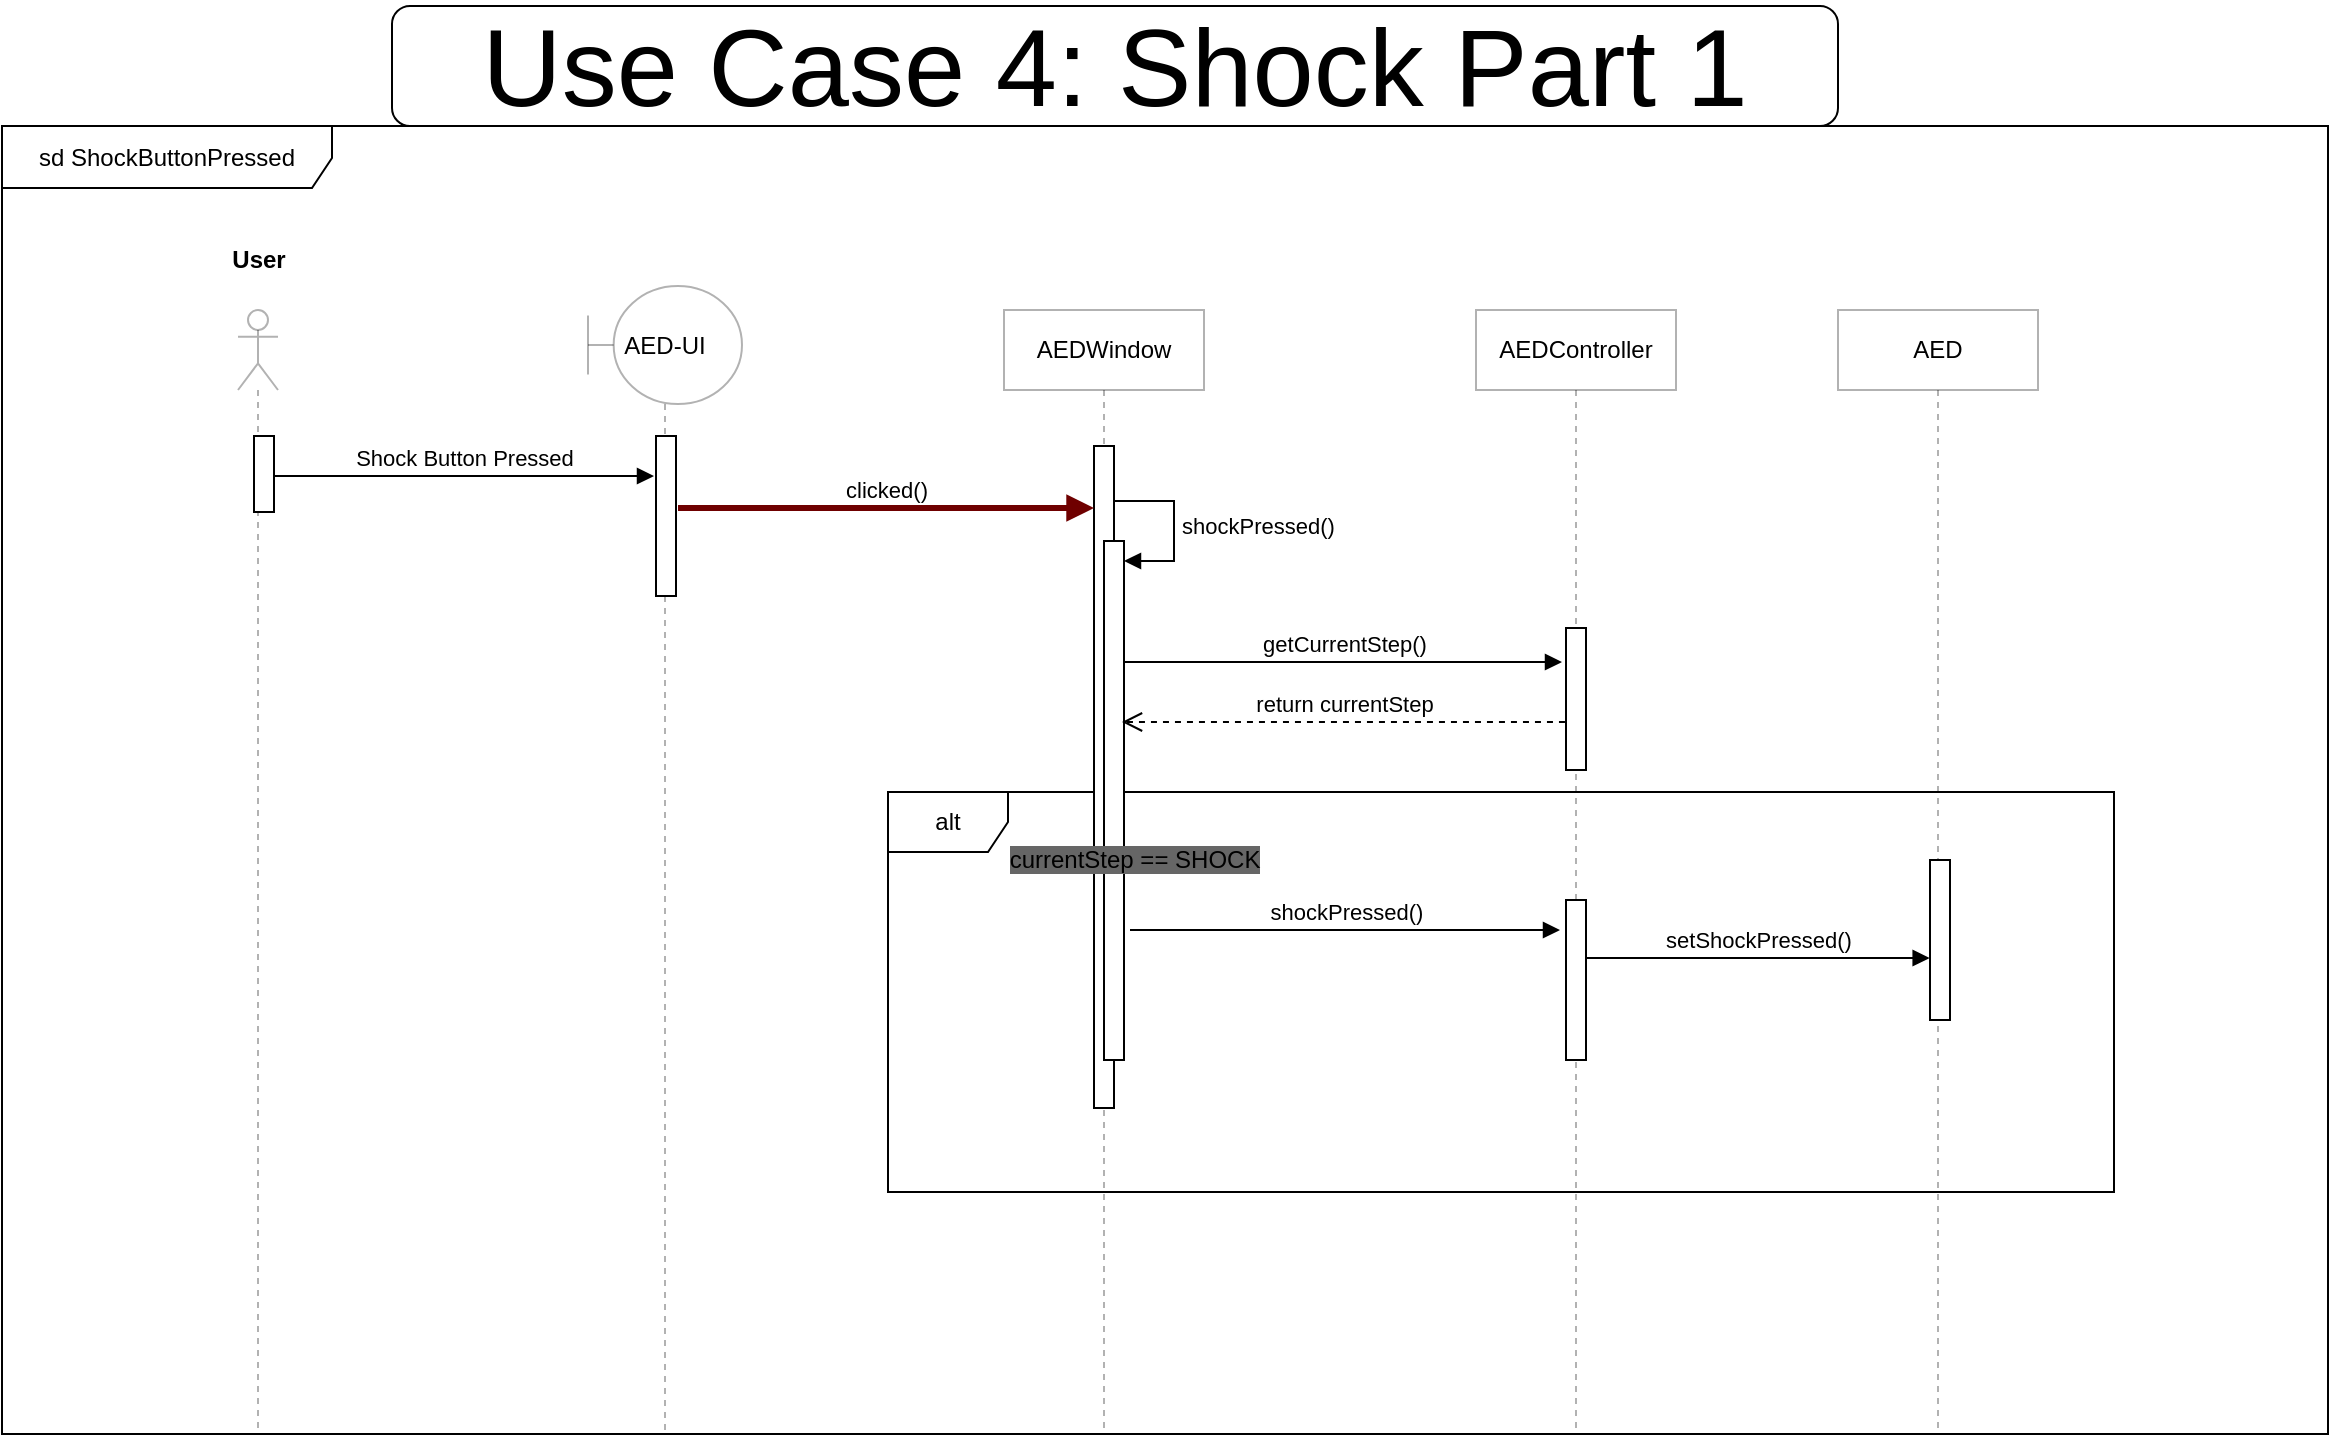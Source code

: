<mxfile version="22.1.2" type="device">
  <diagram name="Page-1" id="zAQvskmv_5kS_jRIOlx2">
    <mxGraphModel dx="2095" dy="1158" grid="0" gridSize="10" guides="1" tooltips="1" connect="1" arrows="1" fold="1" page="0" pageScale="1" pageWidth="1100" pageHeight="850" math="0" shadow="0">
      <root>
        <mxCell id="0" />
        <mxCell id="1" parent="0" />
        <mxCell id="VF5WbCJD2ywFlxReihIV-3" value="alt" style="shape=umlFrame;whiteSpace=wrap;html=1;pointerEvents=0;" parent="1" vertex="1">
          <mxGeometry x="-265" y="356" width="613" height="200" as="geometry" />
        </mxCell>
        <mxCell id="EMsxzIo_SiDum-dNzRqQ-1" value="" style="shape=umlLifeline;perimeter=lifelinePerimeter;whiteSpace=wrap;html=1;container=1;dropTarget=0;collapsible=0;recursiveResize=0;outlineConnect=0;portConstraint=eastwest;newEdgeStyle={&quot;curved&quot;:0,&quot;rounded&quot;:0};participant=umlActor;opacity=30;" parent="1" vertex="1">
          <mxGeometry x="-590" y="115" width="20" height="561" as="geometry" />
        </mxCell>
        <mxCell id="EMsxzIo_SiDum-dNzRqQ-5" value="" style="html=1;points=[[0,0,0,0,5],[0,1,0,0,-5],[1,0,0,0,5],[1,1,0,0,-5]];perimeter=orthogonalPerimeter;outlineConnect=0;targetShapes=umlLifeline;portConstraint=eastwest;newEdgeStyle={&quot;curved&quot;:0,&quot;rounded&quot;:0};" parent="EMsxzIo_SiDum-dNzRqQ-1" vertex="1">
          <mxGeometry x="8" y="63" width="10" height="38" as="geometry" />
        </mxCell>
        <mxCell id="EMsxzIo_SiDum-dNzRqQ-2" value="User" style="text;align=center;fontStyle=1;verticalAlign=middle;spacingLeft=3;spacingRight=3;strokeColor=none;rotatable=0;points=[[0,0.5],[1,0.5]];portConstraint=eastwest;html=1;" parent="1" vertex="1">
          <mxGeometry x="-620" y="77" width="80" height="26" as="geometry" />
        </mxCell>
        <mxCell id="EMsxzIo_SiDum-dNzRqQ-3" value="AEDWindow" style="shape=umlLifeline;perimeter=lifelinePerimeter;whiteSpace=wrap;html=1;container=1;dropTarget=0;collapsible=0;recursiveResize=0;outlineConnect=0;portConstraint=eastwest;newEdgeStyle={&quot;curved&quot;:0,&quot;rounded&quot;:0};opacity=30;" parent="1" vertex="1">
          <mxGeometry x="-207" y="115" width="100" height="562" as="geometry" />
        </mxCell>
        <mxCell id="EMsxzIo_SiDum-dNzRqQ-8" value="" style="html=1;points=[[0,0,0,0,5],[0,1,0,0,-5],[1,0,0,0,5],[1,1,0,0,-5]];perimeter=orthogonalPerimeter;outlineConnect=0;targetShapes=umlLifeline;portConstraint=eastwest;newEdgeStyle={&quot;curved&quot;:0,&quot;rounded&quot;:0};" parent="EMsxzIo_SiDum-dNzRqQ-3" vertex="1">
          <mxGeometry x="45" y="68" width="10" height="331" as="geometry" />
        </mxCell>
        <mxCell id="EMsxzIo_SiDum-dNzRqQ-10" value="" style="html=1;points=[[0,0,0,0,5],[0,1,0,0,-5],[1,0,0,0,5],[1,1,0,0,-5]];perimeter=orthogonalPerimeter;outlineConnect=0;targetShapes=umlLifeline;portConstraint=eastwest;newEdgeStyle={&quot;curved&quot;:0,&quot;rounded&quot;:0};" parent="EMsxzIo_SiDum-dNzRqQ-3" vertex="1">
          <mxGeometry x="50" y="115.5" width="10" height="259.5" as="geometry" />
        </mxCell>
        <mxCell id="EMsxzIo_SiDum-dNzRqQ-11" value="shockPressed()" style="html=1;align=left;spacingLeft=2;endArrow=block;rounded=0;edgeStyle=orthogonalEdgeStyle;curved=0;rounded=0;" parent="EMsxzIo_SiDum-dNzRqQ-3" target="EMsxzIo_SiDum-dNzRqQ-10" edge="1">
          <mxGeometry relative="1" as="geometry">
            <mxPoint x="55" y="95.5" as="sourcePoint" />
            <Array as="points">
              <mxPoint x="85" y="125.5" />
            </Array>
          </mxGeometry>
        </mxCell>
        <mxCell id="EMsxzIo_SiDum-dNzRqQ-4" value="&lt;div style=&quot;&quot;&gt;&lt;span style=&quot;background-color: initial;&quot;&gt;AED-UI&lt;/span&gt;&lt;/div&gt;" style="shape=umlLifeline;perimeter=lifelinePerimeter;whiteSpace=wrap;html=1;container=1;dropTarget=0;collapsible=0;recursiveResize=0;outlineConnect=0;portConstraint=eastwest;newEdgeStyle={&quot;curved&quot;:0,&quot;rounded&quot;:0};participant=umlBoundary;align=center;size=59;opacity=30;" parent="1" vertex="1">
          <mxGeometry x="-415" y="103" width="77" height="573" as="geometry" />
        </mxCell>
        <mxCell id="EMsxzIo_SiDum-dNzRqQ-6" value="" style="html=1;points=[[0,0,0,0,5],[0,1,0,0,-5],[1,0,0,0,5],[1,1,0,0,-5]];perimeter=orthogonalPerimeter;outlineConnect=0;targetShapes=umlLifeline;portConstraint=eastwest;newEdgeStyle={&quot;curved&quot;:0,&quot;rounded&quot;:0};" parent="EMsxzIo_SiDum-dNzRqQ-4" vertex="1">
          <mxGeometry x="34" y="75" width="10" height="80" as="geometry" />
        </mxCell>
        <mxCell id="EMsxzIo_SiDum-dNzRqQ-7" value="Shock Button Pressed" style="html=1;verticalAlign=bottom;endArrow=block;curved=0;rounded=0;" parent="1" source="EMsxzIo_SiDum-dNzRqQ-5" edge="1">
          <mxGeometry width="80" relative="1" as="geometry">
            <mxPoint x="-553" y="193" as="sourcePoint" />
            <mxPoint x="-382" y="198" as="targetPoint" />
          </mxGeometry>
        </mxCell>
        <mxCell id="EMsxzIo_SiDum-dNzRqQ-9" value="clicked()" style="html=1;verticalAlign=bottom;endArrow=block;curved=0;rounded=0;fillColor=#a20025;strokeColor=#6F0000;strokeWidth=3;" parent="1" target="EMsxzIo_SiDum-dNzRqQ-8" edge="1">
          <mxGeometry width="80" relative="1" as="geometry">
            <mxPoint x="-370" y="214" as="sourcePoint" />
            <mxPoint x="-258" y="214" as="targetPoint" />
          </mxGeometry>
        </mxCell>
        <mxCell id="EMsxzIo_SiDum-dNzRqQ-12" value="AEDController" style="shape=umlLifeline;perimeter=lifelinePerimeter;whiteSpace=wrap;html=1;container=1;dropTarget=0;collapsible=0;recursiveResize=0;outlineConnect=0;portConstraint=eastwest;newEdgeStyle={&quot;curved&quot;:0,&quot;rounded&quot;:0};opacity=30;" parent="1" vertex="1">
          <mxGeometry x="29" y="115" width="100" height="560" as="geometry" />
        </mxCell>
        <mxCell id="EMsxzIo_SiDum-dNzRqQ-13" value="" style="html=1;points=[[0,0,0,0,5],[0,1,0,0,-5],[1,0,0,0,5],[1,1,0,0,-5]];perimeter=orthogonalPerimeter;outlineConnect=0;targetShapes=umlLifeline;portConstraint=eastwest;newEdgeStyle={&quot;curved&quot;:0,&quot;rounded&quot;:0};" parent="EMsxzIo_SiDum-dNzRqQ-12" vertex="1">
          <mxGeometry x="45" y="159" width="10" height="71" as="geometry" />
        </mxCell>
        <mxCell id="VF5WbCJD2ywFlxReihIV-5" value="" style="html=1;points=[[0,0,0,0,5],[0,1,0,0,-5],[1,0,0,0,5],[1,1,0,0,-5]];perimeter=orthogonalPerimeter;outlineConnect=0;targetShapes=umlLifeline;portConstraint=eastwest;newEdgeStyle={&quot;curved&quot;:0,&quot;rounded&quot;:0};" parent="EMsxzIo_SiDum-dNzRqQ-12" vertex="1">
          <mxGeometry x="45" y="295" width="10" height="80" as="geometry" />
        </mxCell>
        <mxCell id="EMsxzIo_SiDum-dNzRqQ-14" value="shockPressed()" style="html=1;verticalAlign=bottom;endArrow=block;curved=0;rounded=0;" parent="1" edge="1">
          <mxGeometry width="80" relative="1" as="geometry">
            <mxPoint x="-144" y="425" as="sourcePoint" />
            <mxPoint x="71" y="425" as="targetPoint" />
          </mxGeometry>
        </mxCell>
        <mxCell id="EMsxzIo_SiDum-dNzRqQ-15" value="AED" style="shape=umlLifeline;perimeter=lifelinePerimeter;whiteSpace=wrap;html=1;container=1;dropTarget=0;collapsible=0;recursiveResize=0;outlineConnect=0;portConstraint=eastwest;newEdgeStyle={&quot;curved&quot;:0,&quot;rounded&quot;:0};opacity=30;" parent="1" vertex="1">
          <mxGeometry x="210" y="115" width="100" height="562" as="geometry" />
        </mxCell>
        <mxCell id="EMsxzIo_SiDum-dNzRqQ-16" value="" style="html=1;points=[[0,0,0,0,5],[0,1,0,0,-5],[1,0,0,0,5],[1,1,0,0,-5]];perimeter=orthogonalPerimeter;outlineConnect=0;targetShapes=umlLifeline;portConstraint=eastwest;newEdgeStyle={&quot;curved&quot;:0,&quot;rounded&quot;:0};" parent="EMsxzIo_SiDum-dNzRqQ-15" vertex="1">
          <mxGeometry x="46" y="275" width="10" height="80" as="geometry" />
        </mxCell>
        <mxCell id="EMsxzIo_SiDum-dNzRqQ-17" value="setShockPressed()" style="html=1;verticalAlign=bottom;endArrow=block;curved=0;rounded=0;" parent="1" edge="1">
          <mxGeometry width="80" relative="1" as="geometry">
            <mxPoint x="84" y="439" as="sourcePoint" />
            <mxPoint x="255.83" y="439" as="targetPoint" />
          </mxGeometry>
        </mxCell>
        <mxCell id="VF5WbCJD2ywFlxReihIV-1" value="getCurrentStep()" style="html=1;verticalAlign=bottom;endArrow=block;curved=0;rounded=0;" parent="1" source="EMsxzIo_SiDum-dNzRqQ-10" edge="1">
          <mxGeometry x="-0.001" width="80" relative="1" as="geometry">
            <mxPoint x="-93" y="299" as="sourcePoint" />
            <mxPoint x="72" y="291" as="targetPoint" />
            <mxPoint as="offset" />
          </mxGeometry>
        </mxCell>
        <mxCell id="VF5WbCJD2ywFlxReihIV-2" value="return currentStep" style="html=1;verticalAlign=bottom;endArrow=open;dashed=1;endSize=8;curved=0;rounded=0;" parent="1" edge="1">
          <mxGeometry relative="1" as="geometry">
            <mxPoint x="73.48" y="321" as="sourcePoint" />
            <mxPoint x="-148" y="321" as="targetPoint" />
          </mxGeometry>
        </mxCell>
        <mxCell id="VF5WbCJD2ywFlxReihIV-4" value="&lt;span style=&quot;background-color: rgb(102, 102, 102);&quot;&gt;currentStep == SHOCK&lt;/span&gt;" style="text;html=1;align=center;verticalAlign=middle;resizable=0;points=[];autosize=1;strokeColor=none;fillColor=none;" parent="1" vertex="1">
          <mxGeometry x="-214" y="377" width="143" height="26" as="geometry" />
        </mxCell>
        <mxCell id="VF5WbCJD2ywFlxReihIV-6" value="sd ShockButtonPressed" style="shape=umlFrame;whiteSpace=wrap;html=1;pointerEvents=0;width=165;height=31;" parent="1" vertex="1">
          <mxGeometry x="-708" y="23" width="1163" height="654" as="geometry" />
        </mxCell>
        <mxCell id="Fk_mtQWLffhokw9JZxH--1" value="&lt;font style=&quot;font-size: 55px;&quot;&gt;Use Case 4: Shock Part 1&lt;/font&gt;" style="rounded=1;whiteSpace=wrap;html=1;" vertex="1" parent="1">
          <mxGeometry x="-513" y="-37" width="723" height="60" as="geometry" />
        </mxCell>
      </root>
    </mxGraphModel>
  </diagram>
</mxfile>
